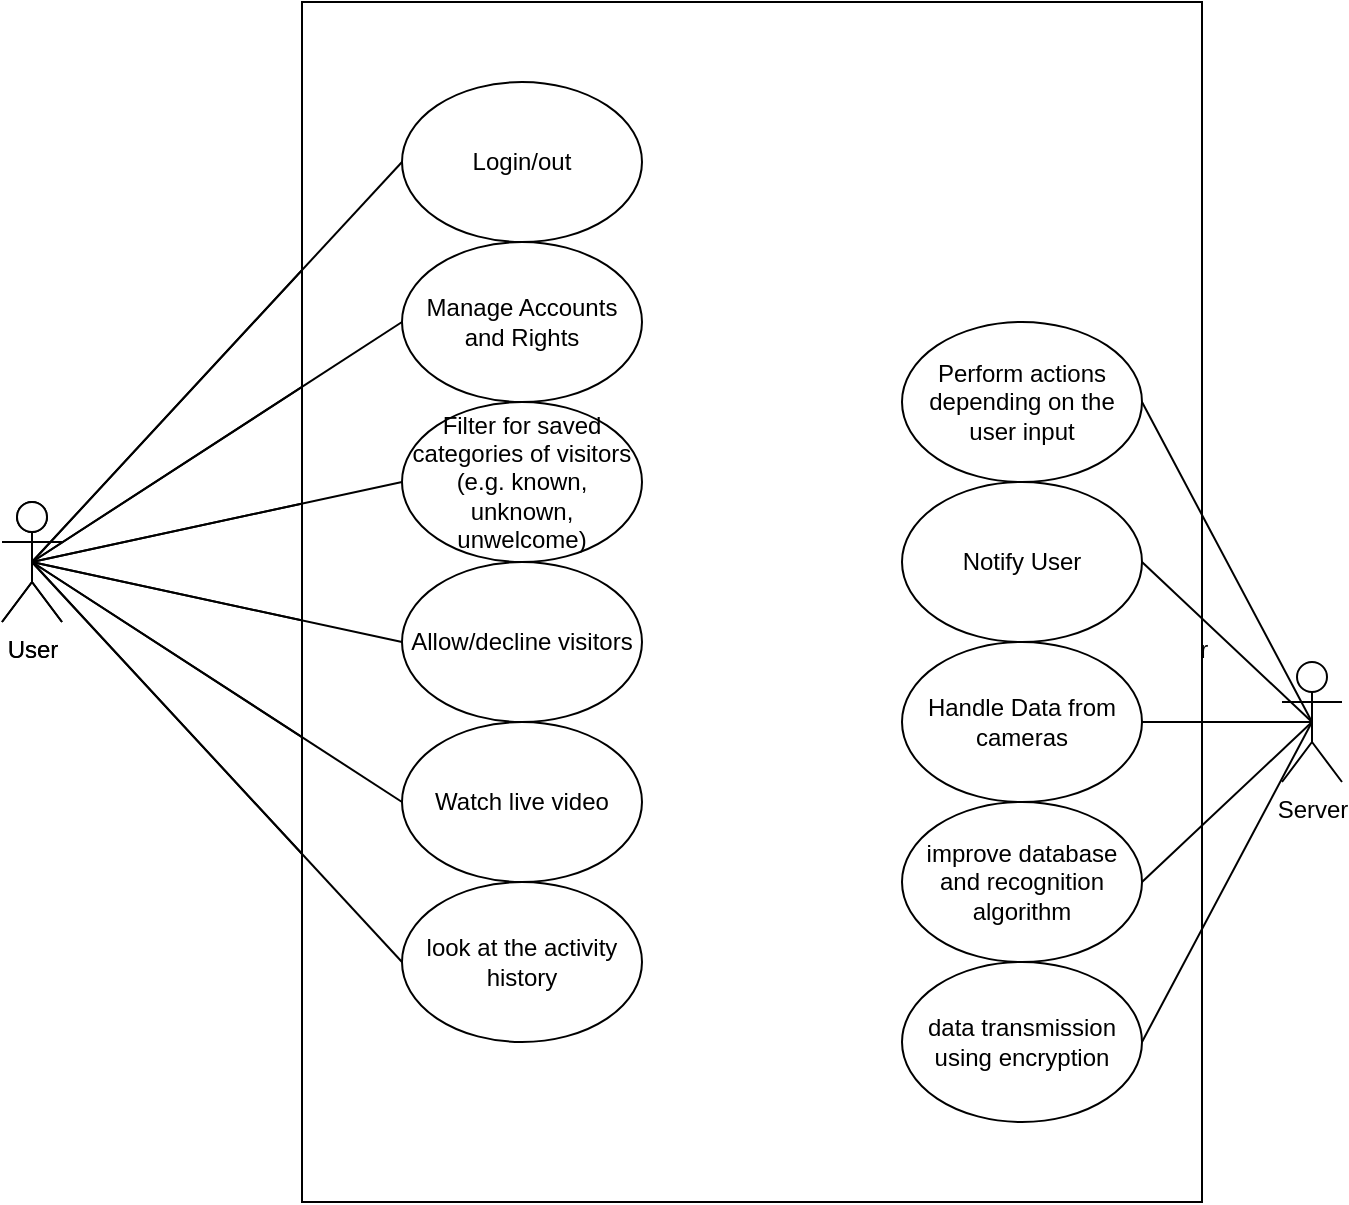 <mxfile version="13.8.1" type="github" pages="2">
  <diagram id="bYf_z_Dx9YxHH0gDHYE4" name="Page-1">
    <mxGraphModel dx="824" dy="885" grid="1" gridSize="10" guides="1" tooltips="1" connect="1" arrows="1" fold="1" page="1" pageScale="1" pageWidth="827" pageHeight="1169" math="0" shadow="0">
      <root>
        <mxCell id="0" />
        <mxCell id="1" parent="0" />
        <mxCell id="KXQqL6VoU0fM70NLtaIS-1" value="Server" style="shape=umlActor;verticalLabelPosition=bottom;verticalAlign=top;html=1;outlineConnect=0;" parent="1" vertex="1">
          <mxGeometry x="690" y="290" width="30" height="60" as="geometry" />
        </mxCell>
        <mxCell id="KXQqL6VoU0fM70NLtaIS-3" value="Login/out" style="ellipse;whiteSpace=wrap;html=1;" parent="1" vertex="1">
          <mxGeometry x="320" y="80" width="120" height="80" as="geometry" />
        </mxCell>
        <mxCell id="KXQqL6VoU0fM70NLtaIS-4" value="Manage Accounts and Rights" style="ellipse;whiteSpace=wrap;html=1;" parent="1" vertex="1">
          <mxGeometry x="320" y="160" width="120" height="80" as="geometry" />
        </mxCell>
        <mxCell id="KXQqL6VoU0fM70NLtaIS-5" value="Watch live video" style="ellipse;whiteSpace=wrap;html=1;" parent="1" vertex="1">
          <mxGeometry x="320" y="400" width="120" height="80" as="geometry" />
        </mxCell>
        <mxCell id="KXQqL6VoU0fM70NLtaIS-6" value="look at the activity history" style="ellipse;whiteSpace=wrap;html=1;" parent="1" vertex="1">
          <mxGeometry x="320" y="480" width="120" height="80" as="geometry" />
        </mxCell>
        <mxCell id="KXQqL6VoU0fM70NLtaIS-7" value="Allow/decline visitors" style="ellipse;whiteSpace=wrap;html=1;" parent="1" vertex="1">
          <mxGeometry x="320" y="320" width="120" height="80" as="geometry" />
        </mxCell>
        <mxCell id="KXQqL6VoU0fM70NLtaIS-10" value="User" style="shape=umlActor;verticalLabelPosition=bottom;verticalAlign=top;html=1;outlineConnect=0;" parent="1" vertex="1">
          <mxGeometry x="120" y="290" width="30" height="60" as="geometry" />
        </mxCell>
        <mxCell id="KXQqL6VoU0fM70NLtaIS-12" value="Notify User" style="ellipse;whiteSpace=wrap;html=1;" parent="1" vertex="1">
          <mxGeometry x="500" y="200" width="120" height="80" as="geometry" />
        </mxCell>
        <mxCell id="KXQqL6VoU0fM70NLtaIS-13" value="Handle Data from cameras" style="ellipse;whiteSpace=wrap;html=1;" parent="1" vertex="1">
          <mxGeometry x="500" y="280" width="120" height="80" as="geometry" />
        </mxCell>
        <mxCell id="KXQqL6VoU0fM70NLtaIS-14" value="" style="endArrow=none;html=1;exitX=0.5;exitY=0.5;exitDx=0;exitDy=0;exitPerimeter=0;entryX=0;entryY=0.5;entryDx=0;entryDy=0;" parent="1" source="KXQqL6VoU0fM70NLtaIS-10" target="KXQqL6VoU0fM70NLtaIS-3" edge="1">
          <mxGeometry width="50" height="50" relative="1" as="geometry">
            <mxPoint x="440" y="380" as="sourcePoint" />
            <mxPoint x="490" y="330" as="targetPoint" />
          </mxGeometry>
        </mxCell>
        <mxCell id="KXQqL6VoU0fM70NLtaIS-16" value="" style="endArrow=none;html=1;exitX=1;exitY=0.5;exitDx=0;exitDy=0;entryX=0.5;entryY=0.5;entryDx=0;entryDy=0;entryPerimeter=0;" parent="1" source="KXQqL6VoU0fM70NLtaIS-23" target="KXQqL6VoU0fM70NLtaIS-1" edge="1">
          <mxGeometry width="50" height="50" relative="1" as="geometry">
            <mxPoint x="620" y="390" as="sourcePoint" />
            <mxPoint x="775" y="600" as="targetPoint" />
          </mxGeometry>
        </mxCell>
        <mxCell id="KXQqL6VoU0fM70NLtaIS-17" value="" style="endArrow=none;html=1;entryX=0;entryY=0.5;entryDx=0;entryDy=0;exitX=0.5;exitY=0.5;exitDx=0;exitDy=0;exitPerimeter=0;" parent="1" source="KXQqL6VoU0fM70NLtaIS-10" target="KXQqL6VoU0fM70NLtaIS-4" edge="1">
          <mxGeometry width="50" height="50" relative="1" as="geometry">
            <mxPoint x="140" y="320" as="sourcePoint" />
            <mxPoint x="320.0" y="140" as="targetPoint" />
          </mxGeometry>
        </mxCell>
        <mxCell id="KXQqL6VoU0fM70NLtaIS-18" value="" style="endArrow=none;html=1;exitX=0.5;exitY=0.5;exitDx=0;exitDy=0;exitPerimeter=0;entryX=0;entryY=0.5;entryDx=0;entryDy=0;" parent="1" source="KXQqL6VoU0fM70NLtaIS-10" target="KXQqL6VoU0fM70NLtaIS-7" edge="1">
          <mxGeometry width="50" height="50" relative="1" as="geometry">
            <mxPoint x="165" y="350" as="sourcePoint" />
            <mxPoint x="330.0" y="150" as="targetPoint" />
          </mxGeometry>
        </mxCell>
        <mxCell id="KXQqL6VoU0fM70NLtaIS-19" value="" style="endArrow=none;html=1;exitX=0.5;exitY=0.5;exitDx=0;exitDy=0;exitPerimeter=0;entryX=0;entryY=0.5;entryDx=0;entryDy=0;" parent="1" source="KXQqL6VoU0fM70NLtaIS-10" target="KXQqL6VoU0fM70NLtaIS-5" edge="1">
          <mxGeometry width="50" height="50" relative="1" as="geometry">
            <mxPoint x="175" y="360" as="sourcePoint" />
            <mxPoint x="340.0" y="160" as="targetPoint" />
          </mxGeometry>
        </mxCell>
        <mxCell id="KXQqL6VoU0fM70NLtaIS-20" value="" style="endArrow=none;html=1;exitX=0.5;exitY=0.5;exitDx=0;exitDy=0;exitPerimeter=0;entryX=0;entryY=0.5;entryDx=0;entryDy=0;" parent="1" source="KXQqL6VoU0fM70NLtaIS-10" target="KXQqL6VoU0fM70NLtaIS-6" edge="1">
          <mxGeometry width="50" height="50" relative="1" as="geometry">
            <mxPoint x="185" y="370" as="sourcePoint" />
            <mxPoint x="350.0" y="170" as="targetPoint" />
          </mxGeometry>
        </mxCell>
        <mxCell id="KXQqL6VoU0fM70NLtaIS-21" value="" style="endArrow=none;html=1;exitX=0.5;exitY=0.5;exitDx=0;exitDy=0;exitPerimeter=0;entryX=1;entryY=0.5;entryDx=0;entryDy=0;" parent="1" source="KXQqL6VoU0fM70NLtaIS-1" target="KXQqL6VoU0fM70NLtaIS-13" edge="1">
          <mxGeometry width="50" height="50" relative="1" as="geometry">
            <mxPoint x="195" y="380" as="sourcePoint" />
            <mxPoint x="360.0" y="180" as="targetPoint" />
          </mxGeometry>
        </mxCell>
        <mxCell id="KXQqL6VoU0fM70NLtaIS-22" value="" style="endArrow=none;html=1;exitX=0.5;exitY=0.5;exitDx=0;exitDy=0;exitPerimeter=0;entryX=1;entryY=0.5;entryDx=0;entryDy=0;" parent="1" source="KXQqL6VoU0fM70NLtaIS-1" target="KXQqL6VoU0fM70NLtaIS-12" edge="1">
          <mxGeometry width="50" height="50" relative="1" as="geometry">
            <mxPoint x="205" y="390" as="sourcePoint" />
            <mxPoint x="370.0" y="190" as="targetPoint" />
          </mxGeometry>
        </mxCell>
        <mxCell id="KXQqL6VoU0fM70NLtaIS-23" value="improve database and recognition algorithm" style="ellipse;whiteSpace=wrap;html=1;" parent="1" vertex="1">
          <mxGeometry x="500" y="360" width="120" height="80" as="geometry" />
        </mxCell>
        <mxCell id="KXQqL6VoU0fM70NLtaIS-24" value="data transmission using encryption" style="ellipse;whiteSpace=wrap;html=1;" parent="1" vertex="1">
          <mxGeometry x="500" y="440" width="120" height="80" as="geometry" />
        </mxCell>
        <mxCell id="KXQqL6VoU0fM70NLtaIS-25" value="" style="endArrow=none;html=1;exitX=1;exitY=0.5;exitDx=0;exitDy=0;entryX=0.5;entryY=0.5;entryDx=0;entryDy=0;entryPerimeter=0;" parent="1" source="KXQqL6VoU0fM70NLtaIS-24" target="KXQqL6VoU0fM70NLtaIS-1" edge="1">
          <mxGeometry width="50" height="50" relative="1" as="geometry">
            <mxPoint x="630.0" y="370" as="sourcePoint" />
            <mxPoint x="715.0" y="330" as="targetPoint" />
          </mxGeometry>
        </mxCell>
        <mxCell id="KXQqL6VoU0fM70NLtaIS-26" value="Filter for saved categories of visitors (e.g. known, unknown, unwelcome)" style="ellipse;whiteSpace=wrap;html=1;" parent="1" vertex="1">
          <mxGeometry x="320" y="240" width="120" height="80" as="geometry" />
        </mxCell>
        <mxCell id="KXQqL6VoU0fM70NLtaIS-27" value="" style="endArrow=none;html=1;entryX=0;entryY=0.5;entryDx=0;entryDy=0;exitX=0.5;exitY=0.5;exitDx=0;exitDy=0;exitPerimeter=0;" parent="1" source="KXQqL6VoU0fM70NLtaIS-10" target="KXQqL6VoU0fM70NLtaIS-26" edge="1">
          <mxGeometry width="50" height="50" relative="1" as="geometry">
            <mxPoint x="140" y="320" as="sourcePoint" />
            <mxPoint x="310" y="210" as="targetPoint" />
          </mxGeometry>
        </mxCell>
        <mxCell id="KXQqL6VoU0fM70NLtaIS-28" value="Perform actions depending on the user input" style="ellipse;whiteSpace=wrap;html=1;" parent="1" vertex="1">
          <mxGeometry x="500" y="120" width="120" height="80" as="geometry" />
        </mxCell>
        <mxCell id="KXQqL6VoU0fM70NLtaIS-29" value="" style="endArrow=none;html=1;entryX=1;entryY=0.5;entryDx=0;entryDy=0;exitX=0.5;exitY=0.5;exitDx=0;exitDy=0;exitPerimeter=0;" parent="1" source="KXQqL6VoU0fM70NLtaIS-1" target="KXQqL6VoU0fM70NLtaIS-28" edge="1">
          <mxGeometry width="50" height="50" relative="1" as="geometry">
            <mxPoint x="700" y="320" as="sourcePoint" />
            <mxPoint x="630" y="210" as="targetPoint" />
          </mxGeometry>
        </mxCell>
        <mxCell id="bB5sSIjRtoqtylgc28R9-1" value="" style="rounded=0;whiteSpace=wrap;html=1;" vertex="1" parent="1">
          <mxGeometry x="270" y="40" width="450" height="600" as="geometry" />
        </mxCell>
        <mxCell id="bB5sSIjRtoqtylgc28R9-2" value="Server" style="shape=umlActor;verticalLabelPosition=bottom;verticalAlign=top;html=1;outlineConnect=0;" vertex="1" parent="1">
          <mxGeometry x="760" y="370" width="30" height="60" as="geometry" />
        </mxCell>
        <mxCell id="bB5sSIjRtoqtylgc28R9-3" value="Login/out" style="ellipse;whiteSpace=wrap;html=1;" vertex="1" parent="1">
          <mxGeometry x="320" y="80" width="120" height="80" as="geometry" />
        </mxCell>
        <mxCell id="bB5sSIjRtoqtylgc28R9-4" value="Manage Accounts and Rights" style="ellipse;whiteSpace=wrap;html=1;" vertex="1" parent="1">
          <mxGeometry x="320" y="160" width="120" height="80" as="geometry" />
        </mxCell>
        <mxCell id="bB5sSIjRtoqtylgc28R9-5" value="Watch live video" style="ellipse;whiteSpace=wrap;html=1;" vertex="1" parent="1">
          <mxGeometry x="320" y="400" width="120" height="80" as="geometry" />
        </mxCell>
        <mxCell id="bB5sSIjRtoqtylgc28R9-6" value="look at the activity history" style="ellipse;whiteSpace=wrap;html=1;" vertex="1" parent="1">
          <mxGeometry x="320" y="480" width="120" height="80" as="geometry" />
        </mxCell>
        <mxCell id="bB5sSIjRtoqtylgc28R9-7" value="Allow/decline visitors" style="ellipse;whiteSpace=wrap;html=1;" vertex="1" parent="1">
          <mxGeometry x="320" y="320" width="120" height="80" as="geometry" />
        </mxCell>
        <mxCell id="bB5sSIjRtoqtylgc28R9-8" value="User" style="shape=umlActor;verticalLabelPosition=bottom;verticalAlign=top;html=1;outlineConnect=0;" vertex="1" parent="1">
          <mxGeometry x="120" y="290" width="30" height="60" as="geometry" />
        </mxCell>
        <mxCell id="bB5sSIjRtoqtylgc28R9-9" value="Notify User" style="ellipse;whiteSpace=wrap;html=1;" vertex="1" parent="1">
          <mxGeometry x="570" y="280" width="120" height="80" as="geometry" />
        </mxCell>
        <mxCell id="bB5sSIjRtoqtylgc28R9-10" value="Handle Data from cameras" style="ellipse;whiteSpace=wrap;html=1;" vertex="1" parent="1">
          <mxGeometry x="570" y="360" width="120" height="80" as="geometry" />
        </mxCell>
        <mxCell id="bB5sSIjRtoqtylgc28R9-11" value="" style="endArrow=none;html=1;exitX=0.5;exitY=0.5;exitDx=0;exitDy=0;exitPerimeter=0;entryX=0;entryY=0.5;entryDx=0;entryDy=0;" edge="1" parent="1" source="bB5sSIjRtoqtylgc28R9-8" target="bB5sSIjRtoqtylgc28R9-3">
          <mxGeometry width="50" height="50" relative="1" as="geometry">
            <mxPoint x="440" y="380" as="sourcePoint" />
            <mxPoint x="490" y="330" as="targetPoint" />
          </mxGeometry>
        </mxCell>
        <mxCell id="bB5sSIjRtoqtylgc28R9-12" value="" style="endArrow=none;html=1;exitX=1;exitY=0.5;exitDx=0;exitDy=0;entryX=0.5;entryY=0.5;entryDx=0;entryDy=0;entryPerimeter=0;" edge="1" parent="1" source="bB5sSIjRtoqtylgc28R9-19" target="bB5sSIjRtoqtylgc28R9-2">
          <mxGeometry width="50" height="50" relative="1" as="geometry">
            <mxPoint x="690" y="470" as="sourcePoint" />
            <mxPoint x="845" y="680" as="targetPoint" />
          </mxGeometry>
        </mxCell>
        <mxCell id="bB5sSIjRtoqtylgc28R9-13" value="" style="endArrow=none;html=1;entryX=0;entryY=0.5;entryDx=0;entryDy=0;exitX=0.5;exitY=0.5;exitDx=0;exitDy=0;exitPerimeter=0;" edge="1" parent="1" source="bB5sSIjRtoqtylgc28R9-8" target="bB5sSIjRtoqtylgc28R9-4">
          <mxGeometry width="50" height="50" relative="1" as="geometry">
            <mxPoint x="140" y="320" as="sourcePoint" />
            <mxPoint x="320.0" y="140" as="targetPoint" />
          </mxGeometry>
        </mxCell>
        <mxCell id="bB5sSIjRtoqtylgc28R9-14" value="" style="endArrow=none;html=1;exitX=0.5;exitY=0.5;exitDx=0;exitDy=0;exitPerimeter=0;entryX=0;entryY=0.5;entryDx=0;entryDy=0;" edge="1" parent="1" source="bB5sSIjRtoqtylgc28R9-8" target="bB5sSIjRtoqtylgc28R9-7">
          <mxGeometry width="50" height="50" relative="1" as="geometry">
            <mxPoint x="165" y="350" as="sourcePoint" />
            <mxPoint x="330.0" y="150" as="targetPoint" />
          </mxGeometry>
        </mxCell>
        <mxCell id="bB5sSIjRtoqtylgc28R9-15" value="" style="endArrow=none;html=1;exitX=0.5;exitY=0.5;exitDx=0;exitDy=0;exitPerimeter=0;entryX=0;entryY=0.5;entryDx=0;entryDy=0;" edge="1" parent="1" source="bB5sSIjRtoqtylgc28R9-8" target="bB5sSIjRtoqtylgc28R9-5">
          <mxGeometry width="50" height="50" relative="1" as="geometry">
            <mxPoint x="175" y="360" as="sourcePoint" />
            <mxPoint x="340.0" y="160" as="targetPoint" />
          </mxGeometry>
        </mxCell>
        <mxCell id="bB5sSIjRtoqtylgc28R9-16" value="" style="endArrow=none;html=1;exitX=0.5;exitY=0.5;exitDx=0;exitDy=0;exitPerimeter=0;entryX=0;entryY=0.5;entryDx=0;entryDy=0;" edge="1" parent="1" source="bB5sSIjRtoqtylgc28R9-8" target="bB5sSIjRtoqtylgc28R9-6">
          <mxGeometry width="50" height="50" relative="1" as="geometry">
            <mxPoint x="185" y="370" as="sourcePoint" />
            <mxPoint x="350.0" y="170" as="targetPoint" />
          </mxGeometry>
        </mxCell>
        <mxCell id="bB5sSIjRtoqtylgc28R9-17" value="" style="endArrow=none;html=1;exitX=0.5;exitY=0.5;exitDx=0;exitDy=0;exitPerimeter=0;entryX=1;entryY=0.5;entryDx=0;entryDy=0;" edge="1" parent="1" source="bB5sSIjRtoqtylgc28R9-2" target="bB5sSIjRtoqtylgc28R9-10">
          <mxGeometry width="50" height="50" relative="1" as="geometry">
            <mxPoint x="265" y="460" as="sourcePoint" />
            <mxPoint x="430.0" y="260" as="targetPoint" />
          </mxGeometry>
        </mxCell>
        <mxCell id="bB5sSIjRtoqtylgc28R9-18" value="" style="endArrow=none;html=1;exitX=0.5;exitY=0.5;exitDx=0;exitDy=0;exitPerimeter=0;entryX=1;entryY=0.5;entryDx=0;entryDy=0;" edge="1" parent="1" source="bB5sSIjRtoqtylgc28R9-2" target="bB5sSIjRtoqtylgc28R9-9">
          <mxGeometry width="50" height="50" relative="1" as="geometry">
            <mxPoint x="275" y="470" as="sourcePoint" />
            <mxPoint x="440.0" y="270" as="targetPoint" />
          </mxGeometry>
        </mxCell>
        <mxCell id="bB5sSIjRtoqtylgc28R9-19" value="improve database and recognition algorithm" style="ellipse;whiteSpace=wrap;html=1;" vertex="1" parent="1">
          <mxGeometry x="570" y="440" width="120" height="80" as="geometry" />
        </mxCell>
        <mxCell id="bB5sSIjRtoqtylgc28R9-20" value="data transmission using encryption" style="ellipse;whiteSpace=wrap;html=1;" vertex="1" parent="1">
          <mxGeometry x="570" y="520" width="120" height="80" as="geometry" />
        </mxCell>
        <mxCell id="bB5sSIjRtoqtylgc28R9-21" value="" style="endArrow=none;html=1;exitX=1;exitY=0.5;exitDx=0;exitDy=0;entryX=0.5;entryY=0.5;entryDx=0;entryDy=0;entryPerimeter=0;" edge="1" parent="1" source="bB5sSIjRtoqtylgc28R9-20" target="bB5sSIjRtoqtylgc28R9-2">
          <mxGeometry width="50" height="50" relative="1" as="geometry">
            <mxPoint x="700.0" y="450" as="sourcePoint" />
            <mxPoint x="785.0" y="410" as="targetPoint" />
          </mxGeometry>
        </mxCell>
        <mxCell id="bB5sSIjRtoqtylgc28R9-22" value="Filter for saved categories of visitors (e.g. known, unknown, unwelcome)" style="ellipse;whiteSpace=wrap;html=1;" vertex="1" parent="1">
          <mxGeometry x="320" y="240" width="120" height="80" as="geometry" />
        </mxCell>
        <mxCell id="bB5sSIjRtoqtylgc28R9-23" value="" style="endArrow=none;html=1;entryX=0;entryY=0.5;entryDx=0;entryDy=0;exitX=0.5;exitY=0.5;exitDx=0;exitDy=0;exitPerimeter=0;" edge="1" parent="1" source="bB5sSIjRtoqtylgc28R9-8" target="bB5sSIjRtoqtylgc28R9-22">
          <mxGeometry width="50" height="50" relative="1" as="geometry">
            <mxPoint x="140" y="320" as="sourcePoint" />
            <mxPoint x="310" y="210" as="targetPoint" />
          </mxGeometry>
        </mxCell>
        <mxCell id="bB5sSIjRtoqtylgc28R9-24" value="Perform actions depending on the user input" style="ellipse;whiteSpace=wrap;html=1;" vertex="1" parent="1">
          <mxGeometry x="570" y="200" width="120" height="80" as="geometry" />
        </mxCell>
        <mxCell id="bB5sSIjRtoqtylgc28R9-25" value="" style="endArrow=none;html=1;entryX=1;entryY=0.5;entryDx=0;entryDy=0;exitX=0.5;exitY=0.5;exitDx=0;exitDy=0;exitPerimeter=0;" edge="1" parent="1" source="bB5sSIjRtoqtylgc28R9-2" target="bB5sSIjRtoqtylgc28R9-24">
          <mxGeometry width="50" height="50" relative="1" as="geometry">
            <mxPoint x="770" y="400" as="sourcePoint" />
            <mxPoint x="700" y="290" as="targetPoint" />
          </mxGeometry>
        </mxCell>
      </root>
    </mxGraphModel>
  </diagram>
  <diagram id="51uBncpZeKGi5nlefZB6" name="Page-2">
    <mxGraphModel dx="766" dy="627" grid="1" gridSize="10" guides="1" tooltips="1" connect="1" arrows="1" fold="1" page="1" pageScale="1" pageWidth="827" pageHeight="1169" math="0" shadow="0">
      <root>
        <mxCell id="MIjQvJClVpNPJ3KCYoKW-0" />
        <mxCell id="MIjQvJClVpNPJ3KCYoKW-1" parent="MIjQvJClVpNPJ3KCYoKW-0" />
        <mxCell id="uPn5avV3h4MO-AuFN-KD-0" value="Manage Accounts and Rights" style="ellipse;whiteSpace=wrap;html=1;" vertex="1" parent="MIjQvJClVpNPJ3KCYoKW-1">
          <mxGeometry x="220" y="10" width="120" height="80" as="geometry" />
        </mxCell>
        <mxCell id="uPn5avV3h4MO-AuFN-KD-24" value="" style="edgeStyle=orthogonalEdgeStyle;rounded=0;orthogonalLoop=1;jettySize=auto;html=1;" edge="1" parent="MIjQvJClVpNPJ3KCYoKW-1" source="uPn5avV3h4MO-AuFN-KD-7" target="uPn5avV3h4MO-AuFN-KD-1">
          <mxGeometry relative="1" as="geometry" />
        </mxCell>
        <mxCell id="uPn5avV3h4MO-AuFN-KD-1" value="add account" style="ellipse;whiteSpace=wrap;html=1;" vertex="1" parent="MIjQvJClVpNPJ3KCYoKW-1">
          <mxGeometry x="164" y="250" width="120" height="80" as="geometry" />
        </mxCell>
        <mxCell id="uPn5avV3h4MO-AuFN-KD-23" value="" style="edgeStyle=orthogonalEdgeStyle;rounded=0;orthogonalLoop=1;jettySize=auto;html=1;" edge="1" parent="MIjQvJClVpNPJ3KCYoKW-1" source="uPn5avV3h4MO-AuFN-KD-7" target="uPn5avV3h4MO-AuFN-KD-2">
          <mxGeometry relative="1" as="geometry" />
        </mxCell>
        <mxCell id="uPn5avV3h4MO-AuFN-KD-2" value="add rights" style="ellipse;whiteSpace=wrap;html=1;" vertex="1" parent="MIjQvJClVpNPJ3KCYoKW-1">
          <mxGeometry x="284" y="250" width="120" height="80" as="geometry" />
        </mxCell>
        <mxCell id="uPn5avV3h4MO-AuFN-KD-3" value="delete account" style="ellipse;whiteSpace=wrap;html=1;" vertex="1" parent="MIjQvJClVpNPJ3KCYoKW-1">
          <mxGeometry x="40" y="250" width="120" height="80" as="geometry" />
        </mxCell>
        <mxCell id="uPn5avV3h4MO-AuFN-KD-4" value="save configuration" style="ellipse;whiteSpace=wrap;html=1;" vertex="1" parent="MIjQvJClVpNPJ3KCYoKW-1">
          <mxGeometry x="220" y="400" width="120" height="80" as="geometry" />
        </mxCell>
        <mxCell id="uPn5avV3h4MO-AuFN-KD-5" value="remove rights" style="ellipse;whiteSpace=wrap;html=1;" vertex="1" parent="MIjQvJClVpNPJ3KCYoKW-1">
          <mxGeometry x="404" y="250" width="120" height="80" as="geometry" />
        </mxCell>
        <mxCell id="uPn5avV3h4MO-AuFN-KD-6" value="Manage Accounts and Rights" style="ellipse;whiteSpace=wrap;html=1;" vertex="1" parent="MIjQvJClVpNPJ3KCYoKW-1">
          <mxGeometry x="600" y="340" width="120" height="80" as="geometry" />
        </mxCell>
        <mxCell id="uPn5avV3h4MO-AuFN-KD-18" value="" style="edgeStyle=orthogonalEdgeStyle;rounded=0;orthogonalLoop=1;jettySize=auto;html=1;exitX=0.5;exitY=1;exitDx=0;exitDy=0;entryX=0.5;entryY=0;entryDx=0;entryDy=0;" edge="1" parent="MIjQvJClVpNPJ3KCYoKW-1" source="uPn5avV3h4MO-AuFN-KD-7" target="uPn5avV3h4MO-AuFN-KD-5">
          <mxGeometry relative="1" as="geometry">
            <mxPoint x="470" y="225" as="targetPoint" />
            <Array as="points">
              <mxPoint x="280" y="225" />
              <mxPoint x="464" y="225" />
            </Array>
          </mxGeometry>
        </mxCell>
        <mxCell id="uPn5avV3h4MO-AuFN-KD-7" value="User has needed rights?" style="ellipse;whiteSpace=wrap;html=1;" vertex="1" parent="MIjQvJClVpNPJ3KCYoKW-1">
          <mxGeometry x="220" y="120" width="120" height="80" as="geometry" />
        </mxCell>
        <mxCell id="uPn5avV3h4MO-AuFN-KD-25" value="" style="edgeStyle=orthogonalEdgeStyle;rounded=0;orthogonalLoop=1;jettySize=auto;html=1;exitX=0.5;exitY=1;exitDx=0;exitDy=0;entryX=0.5;entryY=0;entryDx=0;entryDy=0;" edge="1" parent="MIjQvJClVpNPJ3KCYoKW-1" source="uPn5avV3h4MO-AuFN-KD-7" target="uPn5avV3h4MO-AuFN-KD-3">
          <mxGeometry relative="1" as="geometry">
            <mxPoint x="290" y="210" as="sourcePoint" />
            <mxPoint x="234" y="260.0" as="targetPoint" />
          </mxGeometry>
        </mxCell>
      </root>
    </mxGraphModel>
  </diagram>
</mxfile>
